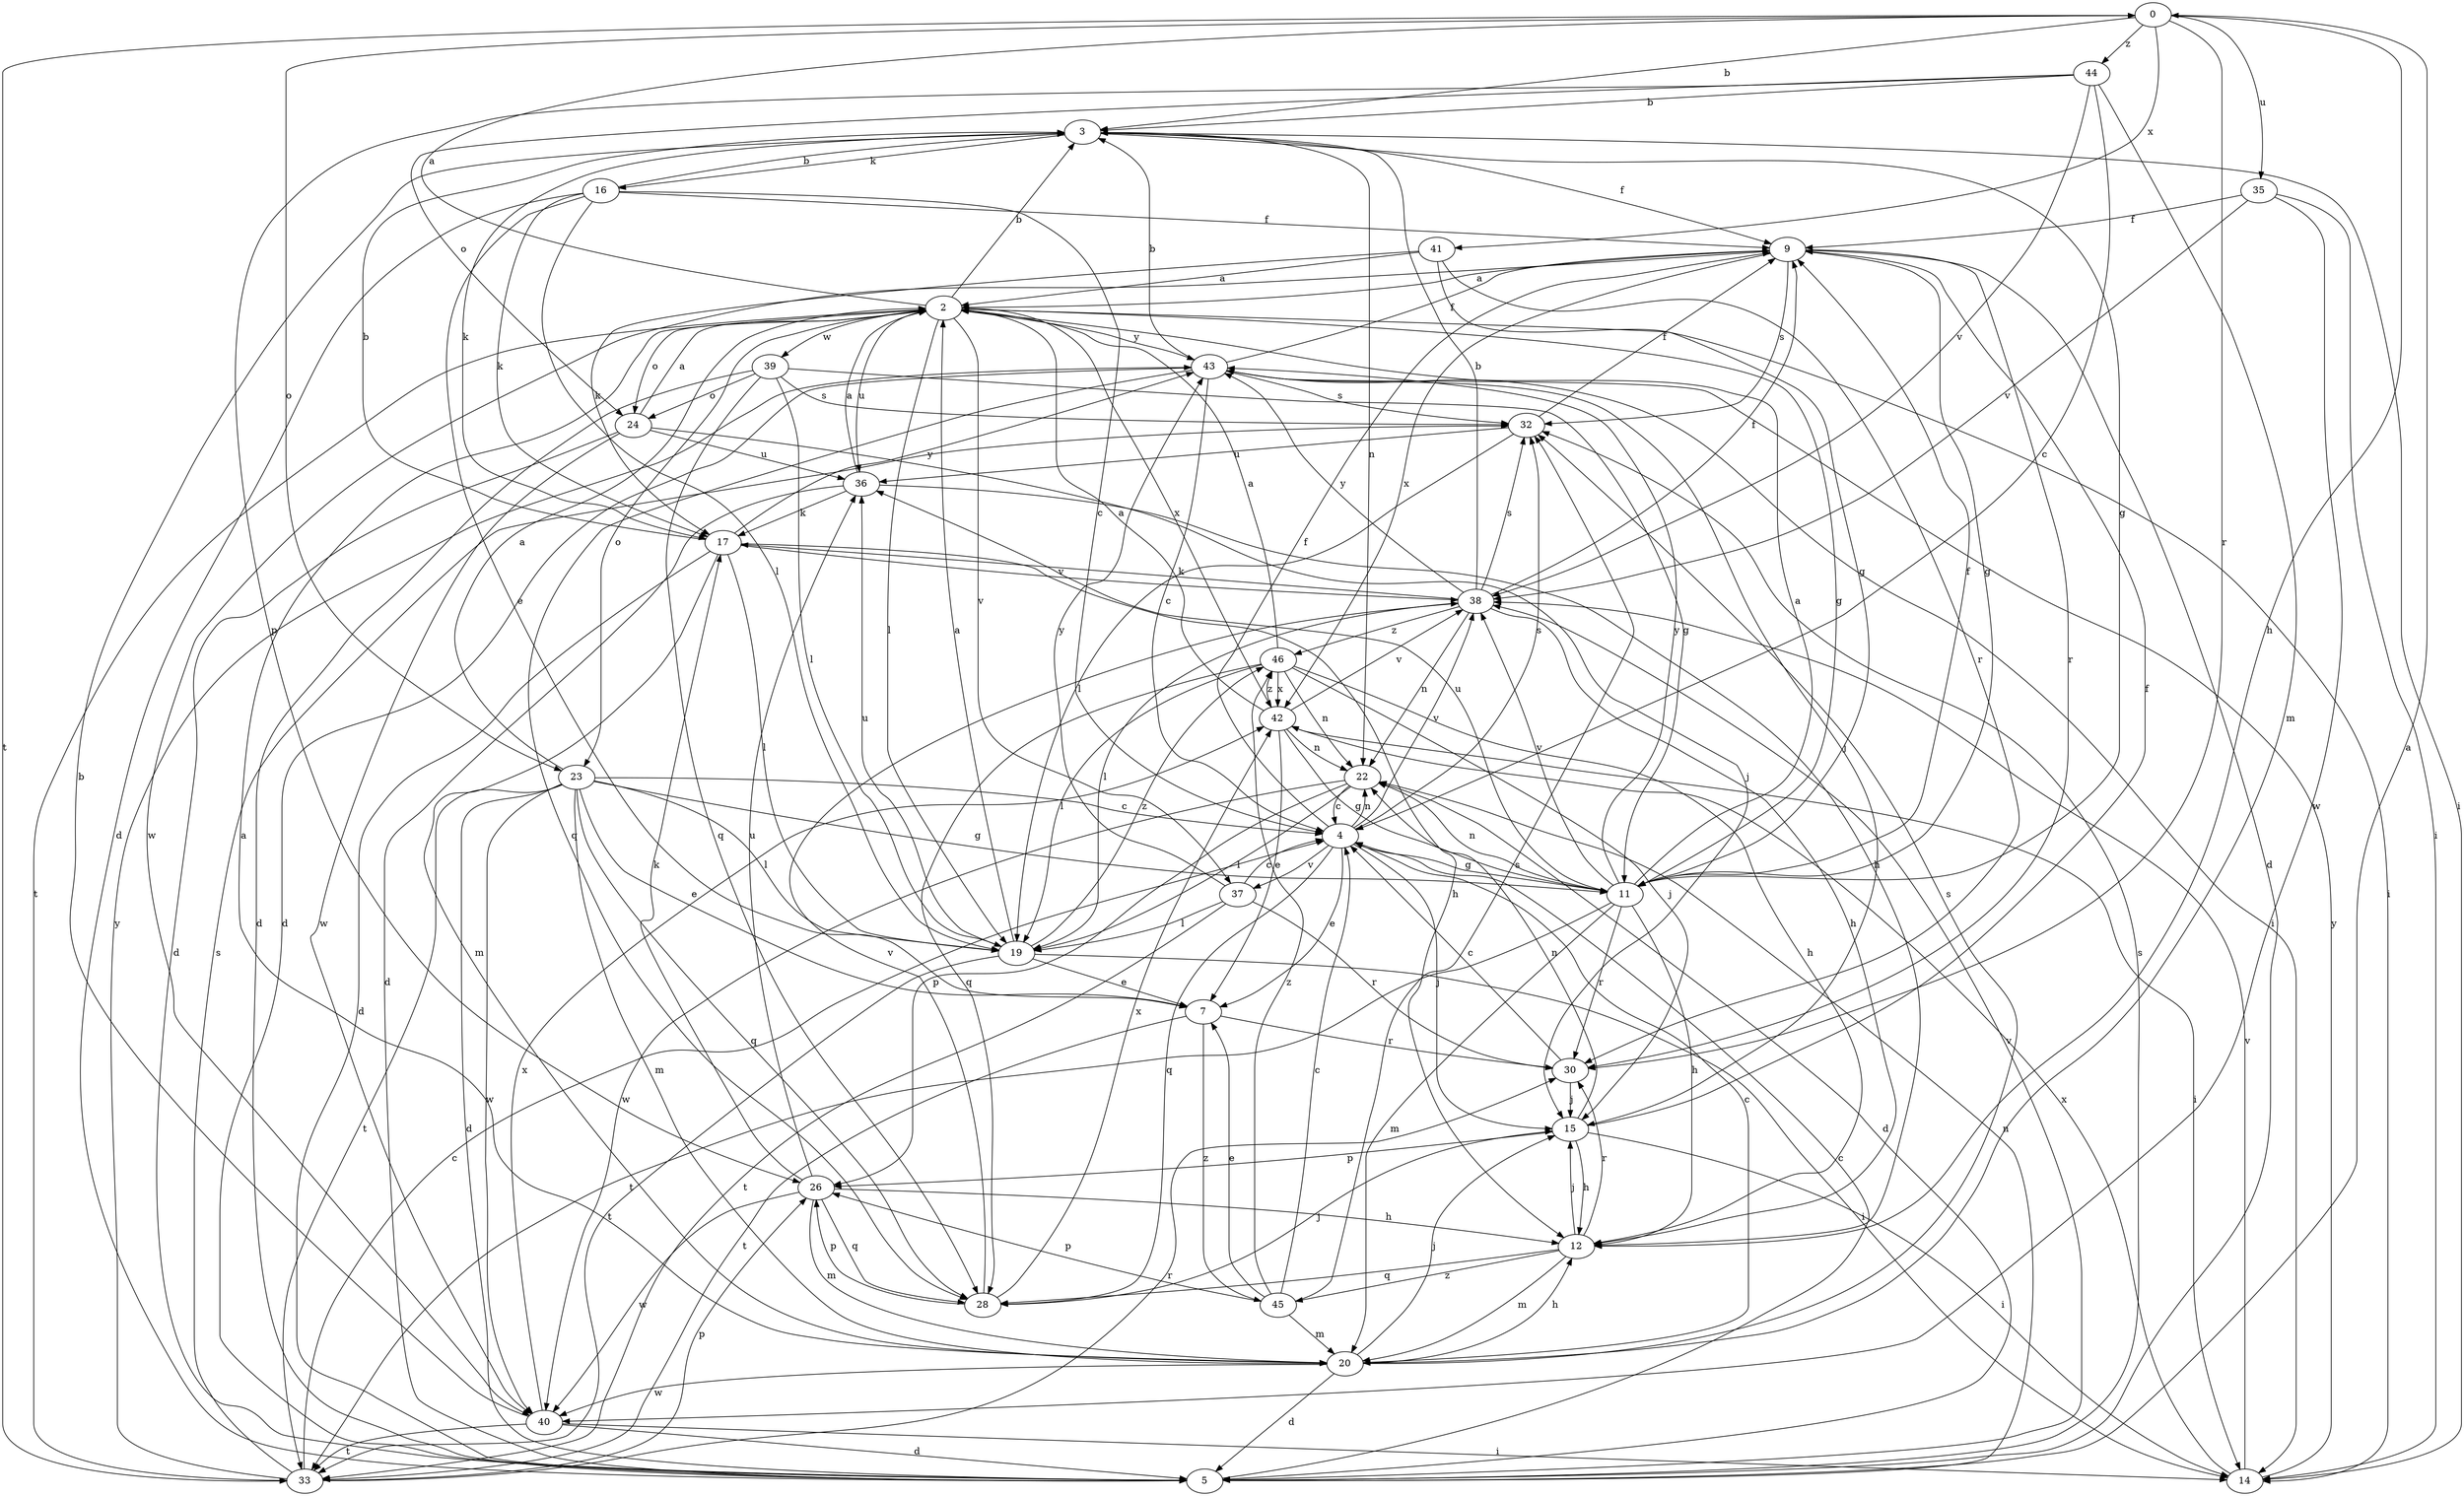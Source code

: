 strict digraph  {
0;
2;
3;
4;
5;
7;
9;
11;
12;
14;
15;
16;
17;
19;
20;
22;
23;
24;
26;
28;
30;
32;
33;
35;
36;
37;
38;
39;
40;
41;
42;
43;
44;
45;
46;
0 -> 3  [label=b];
0 -> 12  [label=h];
0 -> 23  [label=o];
0 -> 30  [label=r];
0 -> 33  [label=t];
0 -> 35  [label=u];
0 -> 41  [label=x];
0 -> 44  [label=z];
2 -> 0  [label=a];
2 -> 3  [label=b];
2 -> 11  [label=g];
2 -> 14  [label=i];
2 -> 19  [label=l];
2 -> 23  [label=o];
2 -> 24  [label=o];
2 -> 33  [label=t];
2 -> 36  [label=u];
2 -> 37  [label=v];
2 -> 39  [label=w];
2 -> 42  [label=x];
2 -> 43  [label=y];
3 -> 9  [label=f];
3 -> 11  [label=g];
3 -> 14  [label=i];
3 -> 16  [label=k];
3 -> 17  [label=k];
3 -> 22  [label=n];
4 -> 7  [label=e];
4 -> 9  [label=f];
4 -> 11  [label=g];
4 -> 15  [label=j];
4 -> 22  [label=n];
4 -> 28  [label=q];
4 -> 32  [label=s];
4 -> 37  [label=v];
4 -> 38  [label=v];
5 -> 0  [label=a];
5 -> 4  [label=c];
5 -> 22  [label=n];
5 -> 32  [label=s];
5 -> 38  [label=v];
7 -> 30  [label=r];
7 -> 33  [label=t];
7 -> 45  [label=z];
9 -> 2  [label=a];
9 -> 5  [label=d];
9 -> 11  [label=g];
9 -> 30  [label=r];
9 -> 32  [label=s];
9 -> 40  [label=w];
9 -> 42  [label=x];
11 -> 2  [label=a];
11 -> 9  [label=f];
11 -> 12  [label=h];
11 -> 20  [label=m];
11 -> 22  [label=n];
11 -> 30  [label=r];
11 -> 33  [label=t];
11 -> 36  [label=u];
11 -> 38  [label=v];
11 -> 43  [label=y];
12 -> 15  [label=j];
12 -> 20  [label=m];
12 -> 28  [label=q];
12 -> 30  [label=r];
12 -> 45  [label=z];
14 -> 38  [label=v];
14 -> 42  [label=x];
14 -> 43  [label=y];
15 -> 9  [label=f];
15 -> 12  [label=h];
15 -> 14  [label=i];
15 -> 22  [label=n];
15 -> 26  [label=p];
16 -> 3  [label=b];
16 -> 4  [label=c];
16 -> 5  [label=d];
16 -> 7  [label=e];
16 -> 9  [label=f];
16 -> 17  [label=k];
16 -> 19  [label=l];
17 -> 3  [label=b];
17 -> 5  [label=d];
17 -> 12  [label=h];
17 -> 19  [label=l];
17 -> 20  [label=m];
17 -> 38  [label=v];
17 -> 43  [label=y];
19 -> 2  [label=a];
19 -> 7  [label=e];
19 -> 14  [label=i];
19 -> 33  [label=t];
19 -> 36  [label=u];
19 -> 46  [label=z];
20 -> 2  [label=a];
20 -> 4  [label=c];
20 -> 5  [label=d];
20 -> 12  [label=h];
20 -> 15  [label=j];
20 -> 32  [label=s];
20 -> 40  [label=w];
22 -> 4  [label=c];
22 -> 5  [label=d];
22 -> 19  [label=l];
22 -> 26  [label=p];
22 -> 40  [label=w];
23 -> 2  [label=a];
23 -> 4  [label=c];
23 -> 5  [label=d];
23 -> 7  [label=e];
23 -> 11  [label=g];
23 -> 19  [label=l];
23 -> 20  [label=m];
23 -> 28  [label=q];
23 -> 33  [label=t];
23 -> 40  [label=w];
24 -> 2  [label=a];
24 -> 5  [label=d];
24 -> 15  [label=j];
24 -> 36  [label=u];
24 -> 40  [label=w];
26 -> 12  [label=h];
26 -> 17  [label=k];
26 -> 20  [label=m];
26 -> 28  [label=q];
26 -> 36  [label=u];
26 -> 40  [label=w];
28 -> 15  [label=j];
28 -> 26  [label=p];
28 -> 38  [label=v];
28 -> 42  [label=x];
30 -> 4  [label=c];
30 -> 15  [label=j];
32 -> 9  [label=f];
32 -> 19  [label=l];
32 -> 36  [label=u];
33 -> 4  [label=c];
33 -> 26  [label=p];
33 -> 30  [label=r];
33 -> 32  [label=s];
33 -> 43  [label=y];
35 -> 9  [label=f];
35 -> 14  [label=i];
35 -> 38  [label=v];
35 -> 40  [label=w];
36 -> 2  [label=a];
36 -> 5  [label=d];
36 -> 12  [label=h];
36 -> 17  [label=k];
37 -> 4  [label=c];
37 -> 19  [label=l];
37 -> 30  [label=r];
37 -> 33  [label=t];
37 -> 43  [label=y];
38 -> 3  [label=b];
38 -> 9  [label=f];
38 -> 12  [label=h];
38 -> 17  [label=k];
38 -> 19  [label=l];
38 -> 22  [label=n];
38 -> 32  [label=s];
38 -> 43  [label=y];
38 -> 46  [label=z];
39 -> 5  [label=d];
39 -> 11  [label=g];
39 -> 19  [label=l];
39 -> 24  [label=o];
39 -> 28  [label=q];
39 -> 32  [label=s];
40 -> 3  [label=b];
40 -> 5  [label=d];
40 -> 14  [label=i];
40 -> 33  [label=t];
40 -> 42  [label=x];
41 -> 2  [label=a];
41 -> 11  [label=g];
41 -> 17  [label=k];
41 -> 30  [label=r];
42 -> 2  [label=a];
42 -> 7  [label=e];
42 -> 11  [label=g];
42 -> 14  [label=i];
42 -> 22  [label=n];
42 -> 38  [label=v];
42 -> 46  [label=z];
43 -> 3  [label=b];
43 -> 4  [label=c];
43 -> 5  [label=d];
43 -> 9  [label=f];
43 -> 14  [label=i];
43 -> 15  [label=j];
43 -> 28  [label=q];
43 -> 32  [label=s];
44 -> 3  [label=b];
44 -> 4  [label=c];
44 -> 20  [label=m];
44 -> 24  [label=o];
44 -> 26  [label=p];
44 -> 38  [label=v];
45 -> 4  [label=c];
45 -> 7  [label=e];
45 -> 20  [label=m];
45 -> 26  [label=p];
45 -> 32  [label=s];
45 -> 46  [label=z];
46 -> 2  [label=a];
46 -> 12  [label=h];
46 -> 15  [label=j];
46 -> 19  [label=l];
46 -> 22  [label=n];
46 -> 28  [label=q];
46 -> 42  [label=x];
}
